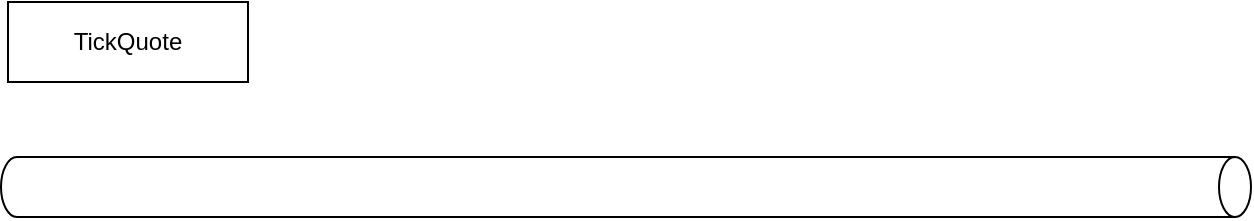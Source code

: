 <mxfile version="20.4.0" type="github"><diagram id="N-__ibSu1E9MBk5Fgr5f" name="第 1 页"><mxGraphModel dx="1244" dy="801" grid="1" gridSize="10" guides="1" tooltips="1" connect="1" arrows="1" fold="1" page="1" pageScale="1" pageWidth="827" pageHeight="1169" background="none" math="0" shadow="0"><root><mxCell id="0"/><mxCell id="1" parent="0"/><mxCell id="iH__PyPpfPCo_z9Y4ycZ-1" value="TickQuote" style="rounded=0;whiteSpace=wrap;html=1;" vertex="1" parent="1"><mxGeometry x="90" y="80" width="120" height="40" as="geometry"/></mxCell><mxCell id="iH__PyPpfPCo_z9Y4ycZ-2" value="" style="shape=cylinder3;whiteSpace=wrap;html=1;boundedLbl=1;backgroundOutline=1;size=8;rotation=90;" vertex="1" parent="1"><mxGeometry x="384" y="-140" width="30" height="625" as="geometry"/></mxCell></root></mxGraphModel></diagram></mxfile>